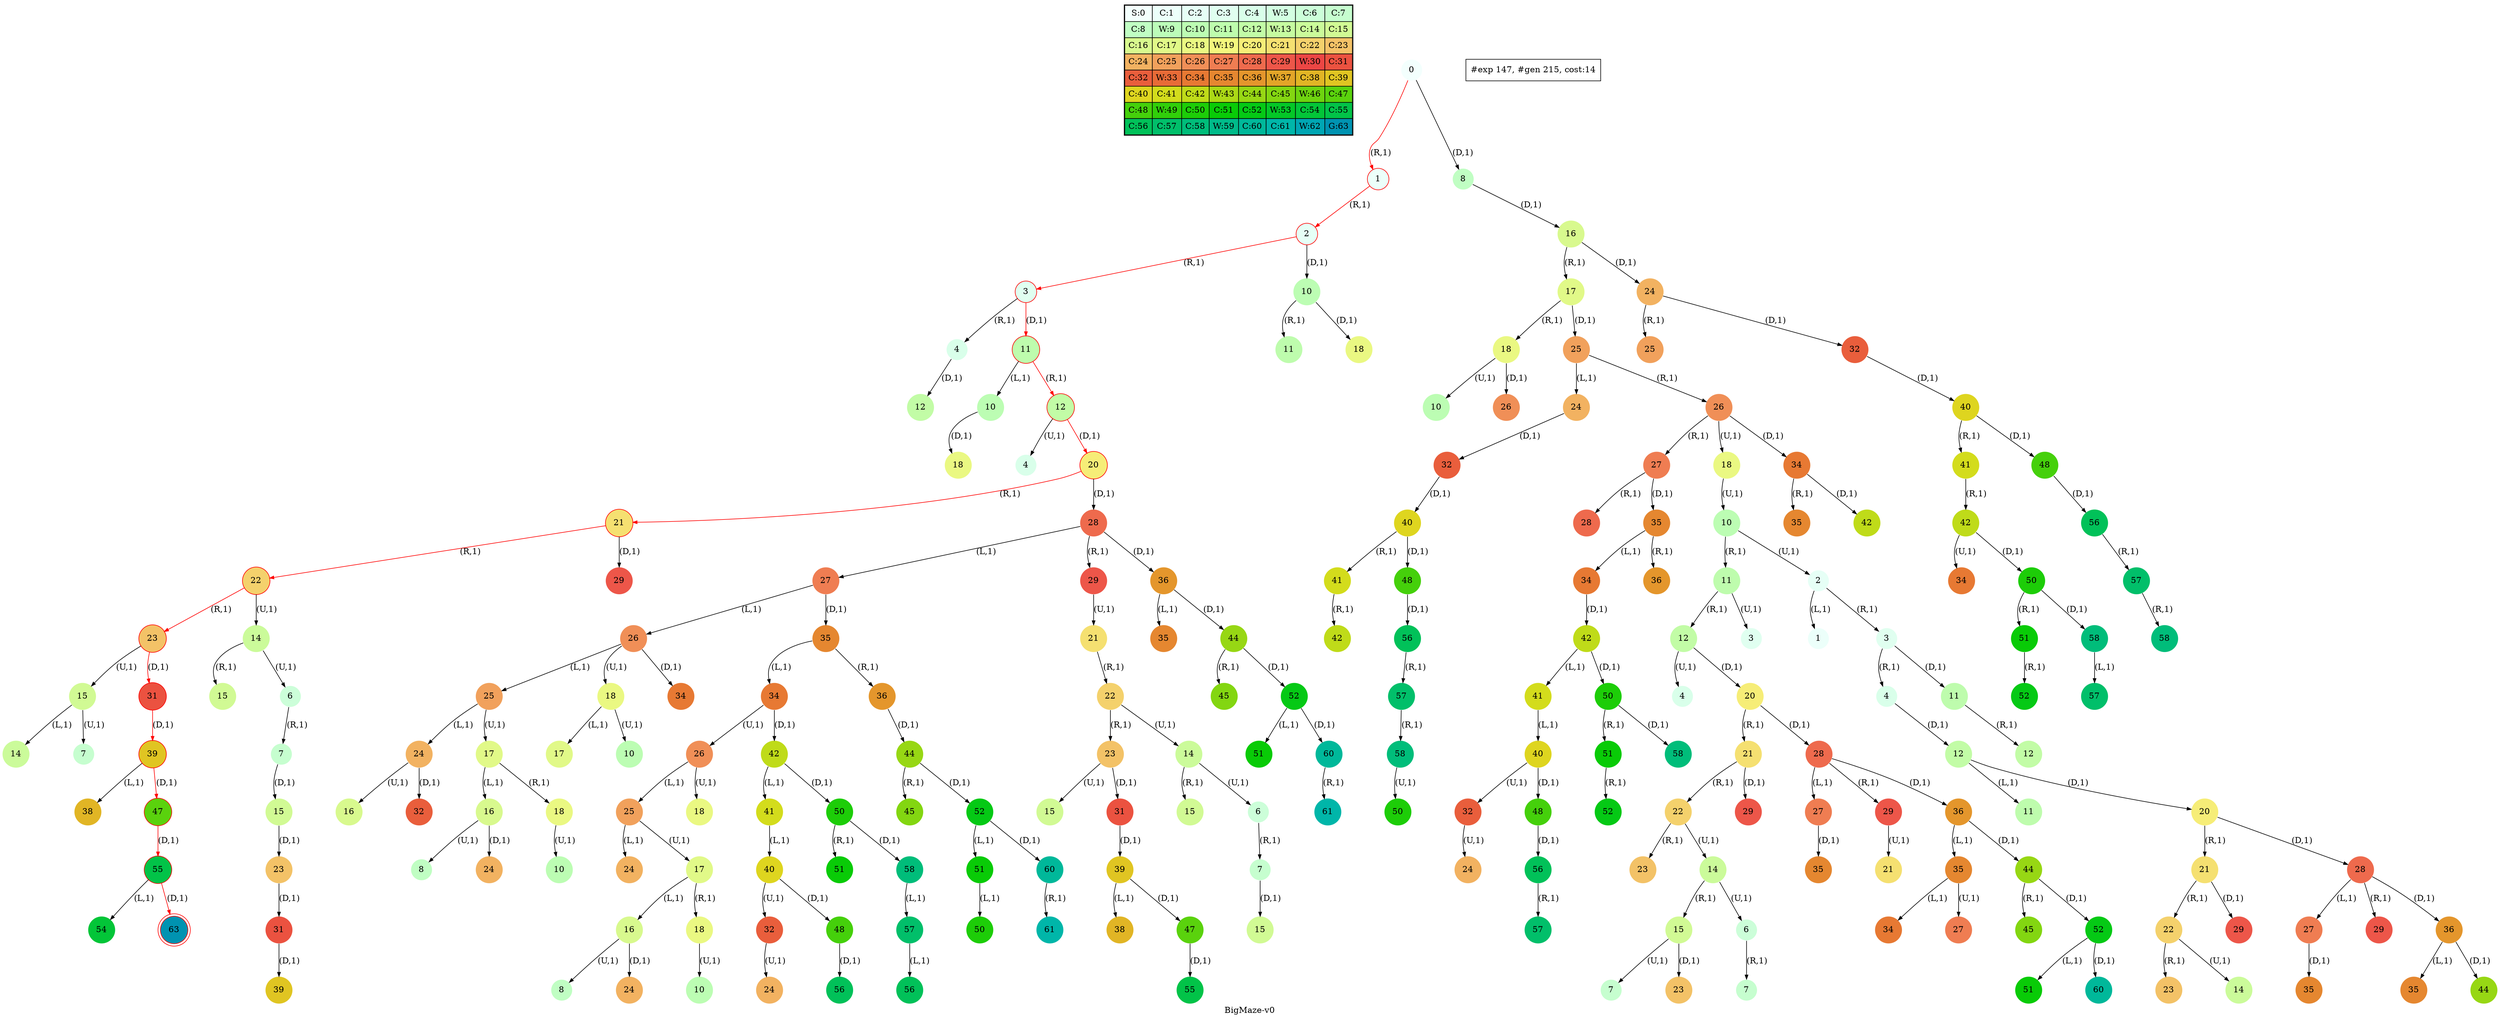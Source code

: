 digraph BigMaze { label="BigMaze-v0"
subgraph MAP {label=Map;map [shape=plaintext label=<<table border="1" cellpadding="5" cellspacing="0" cellborder="1"><tr><td bgcolor="0.46862745 0.04925994 0.99969645 1.        ">S:0</td><td bgcolor="0.45294118 0.07385253 0.99931706 1.        ">C:1</td><td bgcolor="0.4372549  0.09840028 0.99878599 1.        ">C:2</td><td bgcolor="0.42156863 0.12288829 0.99810333 1.        ">C:3</td><td bgcolor="0.40588235 0.1473017  0.99726917 1.        ">C:4</td><td bgcolor="0.39019608 0.17162568 0.99628365 1.        ">W:5</td><td bgcolor="0.3745098  0.19584547 0.99514692 1.        ">C:6</td><td bgcolor="0.35882353 0.21994636 0.99385914 1.        ">C:7</td></tr><tr><td bgcolor="0.34313725 0.24391372 0.99242051 1.        ">C:8</td><td bgcolor="0.32745098 0.267733   0.99083125 1.        ">W:9</td><td bgcolor="0.31176471 0.29138975 0.98909161 1.        ">C:10</td><td bgcolor="0.29607843 0.31486959 0.98720184 1.        ">C:11</td><td bgcolor="0.28039216 0.33815827 0.98516223 1.        ">C:12</td><td bgcolor="0.26470588 0.36124167 0.9829731  1.        ">W:13</td><td bgcolor="0.24901961 0.38410575 0.98063477 1.        ">C:14</td><td bgcolor="0.23333333 0.40673664 0.9781476  1.        ">C:15</td></tr><tr><td bgcolor="0.21764706 0.42912061 0.97551197 1.        ">C:16</td><td bgcolor="0.20196078 0.45124406 0.97272827 1.        ">C:17</td><td bgcolor="0.18627451 0.47309356 0.96979694 1.        ">C:18</td><td bgcolor="0.17058824 0.49465584 0.9667184  1.        ">W:19</td><td bgcolor="0.15490196 0.51591783 0.96349314 1.        ">C:20</td><td bgcolor="0.13921569 0.5368666  0.96012165 1.        ">C:21</td><td bgcolor="0.12352941 0.55748944 0.95660442 1.        ">C:22</td><td bgcolor="0.10784314 0.57777383 0.952942   1.        ">C:23</td></tr><tr><td bgcolor="0.09215686 0.59770746 0.94913494 1.        ">C:24</td><td bgcolor="0.07647059 0.61727822 0.94518383 1.        ">C:25</td><td bgcolor="0.06078431 0.63647424 0.94108925 1.        ">C:26</td><td bgcolor="0.04509804 0.65528385 0.93685184 1.        ">C:27</td><td bgcolor="0.02941176 0.67369564 0.93247223 1.        ">C:28</td><td bgcolor="0.01372549 0.69169844 0.92795109 1.        ">C:29</td><td bgcolor="0.00196078 0.70928131 0.92328911 1.        ">W:30</td><td bgcolor="0.01764706 0.72643357 0.91848699 1.        ">C:31</td></tr><tr><td bgcolor="0.03333333 0.74314483 0.91354546 1.        ">C:32</td><td bgcolor="0.04901961 0.75940492 0.90846527 1.        ">W:33</td><td bgcolor="0.06470588 0.77520398 0.9032472  1.        ">C:34</td><td bgcolor="0.08039216 0.79053241 0.89789203 1.        ">C:35</td><td bgcolor="0.09607843 0.80538092 0.89240058 1.        ">C:36</td><td bgcolor="0.11176471 0.81974048 0.88677369 1.        ">W:37</td><td bgcolor="0.12745098 0.83360239 0.88101219 1.        ">C:38</td><td bgcolor="0.14313725 0.84695821 0.87511698 1.        ">C:39</td></tr><tr><td bgcolor="0.15882353 0.85979985 0.86908895 1.        ">C:40</td><td bgcolor="0.1745098  0.87211951 0.862929   1.        ">C:41</td><td bgcolor="0.19019608 0.88390971 0.85663808 1.        ">C:42</td><td bgcolor="0.20588235 0.89516329 0.85021714 1.        ">W:43</td><td bgcolor="0.22156863 0.90587342 0.84366715 1.        ">C:44</td><td bgcolor="0.2372549  0.9160336  0.83698911 1.        ">C:45</td><td bgcolor="0.25294118 0.92563766 0.83018403 1.        ">W:46</td><td bgcolor="0.26862745 0.93467977 0.82325295 1.        ">C:47</td></tr><tr><td bgcolor="0.28431373 0.94315443 0.81619691 1.        ">C:48</td><td bgcolor="0.3        0.95105652 0.80901699 1.        ">W:49</td><td bgcolor="0.31568627 0.95838122 0.80171428 1.        ">C:50</td><td bgcolor="0.33137255 0.96512409 0.79428989 1.        ">C:51</td><td bgcolor="0.34705882 0.97128103 0.78674494 1.        ">C:52</td><td bgcolor="0.3627451  0.97684832 0.77908057 1.        ">W:53</td><td bgcolor="0.37843137 0.98182256 0.77129796 1.        ">C:54</td><td bgcolor="0.39411765 0.98620075 0.76339828 1.        ">C:55</td></tr><tr><td bgcolor="0.40980392 0.98998021 0.75538273 1.        ">C:56</td><td bgcolor="0.4254902  0.99315867 0.74725253 1.        ">C:57</td><td bgcolor="0.44117647 0.99573418 0.73900892 1.        ">C:58</td><td bgcolor="0.45686275 0.99770518 0.73065313 1.        ">W:59</td><td bgcolor="0.47254902 0.99907048 0.72218645 1.        ">C:60</td><td bgcolor="0.48823529 0.99982925 0.71361015 1.        ">C:61</td><td bgcolor="0.51176471 0.99982925 0.70054304 1.        ">W:62</td><td bgcolor="0.52745098 0.99907048 0.69169844 1.        ">G:63</td></tr></table>>]} 
nodesep=1 ranksep=0.5 node [shape=circle] edge [arrowsize=0.7] 
"0_0" [label=0 style=filled color=white  fillcolor="0.46862745 0.04925994 0.99969645 1.        "]; 
"0_0.1-1" [label=1 style=filled color=white  fillcolor="0.45294118 0.07385253 0.99931706 1.        "color=red ];   "0_0" -> "0_0.1-1" [label="(R,1)" color=red ];  
"0_0.8-3" [label=8 style=filled color=white  fillcolor="0.34313725 0.24391372 0.99242051 1.        "];  "0_0" -> "0_0.8-3" [label="(D,1)" ]; 
"0_0.1.2-1" [label=2 style=filled color=white  fillcolor="0.4372549  0.09840028 0.99878599 1.        "color=red ];   "0_0.1-1" -> "0_0.1.2-1" [label="(R,1)" color=red ];  
"0_0.8.16-3" [label=16 style=filled color=white  fillcolor="0.21764706 0.42912061 0.97551197 1.        "];  "0_0.8-3" -> "0_0.8.16-3" [label="(D,1)" ]; 
"0_0.1.2.3-1" [label=3 style=filled color=white  fillcolor="0.42156863 0.12288829 0.99810333 1.        "color=red ];   "0_0.1.2-1" -> "0_0.1.2.3-1" [label="(R,1)" color=red ];  
"0_0.1.2.10-3" [label=10 style=filled color=white  fillcolor="0.31176471 0.29138975 0.98909161 1.        "];  "0_0.1.2-1" -> "0_0.1.2.10-3" [label="(D,1)" ]; 
"0_0.8.16.17-1" [label=17 style=filled color=white  fillcolor="0.20196078 0.45124406 0.97272827 1.        "];  "0_0.8.16-3" -> "0_0.8.16.17-1" [label="(R,1)" ]; 
"0_0.8.16.24-3" [label=24 style=filled color=white  fillcolor="0.09215686 0.59770746 0.94913494 1.        "];  "0_0.8.16-3" -> "0_0.8.16.24-3" [label="(D,1)" ]; 
"0_0.1.2.3.4-1" [label=4 style=filled color=white  fillcolor="0.40588235 0.1473017  0.99726917 1.        "];  "0_0.1.2.3-1" -> "0_0.1.2.3.4-1" [label="(R,1)" ]; 
"0_0.1.2.3.11-3" [label=11 style=filled color=white  fillcolor="0.29607843 0.31486959 0.98720184 1.        "color=red ];   "0_0.1.2.3-1" -> "0_0.1.2.3.11-3" [label="(D,1)" color=red ];  
"0_0.8.16.17.18-1" [label=18 style=filled color=white  fillcolor="0.18627451 0.47309356 0.96979694 1.        "];  "0_0.8.16.17-1" -> "0_0.8.16.17.18-1" [label="(R,1)" ]; 
"0_0.8.16.17.25-3" [label=25 style=filled color=white  fillcolor="0.07647059 0.61727822 0.94518383 1.        "];  "0_0.8.16.17-1" -> "0_0.8.16.17.25-3" [label="(D,1)" ]; 
"0_0.8.16.24.25-1" [label=25 style=filled color=white  fillcolor="0.07647059 0.61727822 0.94518383 1.        "];  "0_0.8.16.24-3" -> "0_0.8.16.24.25-1" [label="(R,1)" ]; 
"0_0.8.16.24.32-3" [label=32 style=filled color=white  fillcolor="0.03333333 0.74314483 0.91354546 1.        "];  "0_0.8.16.24-3" -> "0_0.8.16.24.32-3" [label="(D,1)" ]; 
"0_0.1.2.10.11-1" [label=11 style=filled color=white  fillcolor="0.29607843 0.31486959 0.98720184 1.        "];  "0_0.1.2.10-3" -> "0_0.1.2.10.11-1" [label="(R,1)" ]; 
"0_0.1.2.10.18-3" [label=18 style=filled color=white  fillcolor="0.18627451 0.47309356 0.96979694 1.        "];  "0_0.1.2.10-3" -> "0_0.1.2.10.18-3" [label="(D,1)" ]; 
"0_0.1.2.3.11.10-0" [label=10 style=filled color=white  fillcolor="0.31176471 0.29138975 0.98909161 1.        "];  "0_0.1.2.3.11-3" -> "0_0.1.2.3.11.10-0" [label="(L,1)" ]; 
"0_0.1.2.3.11.12-1" [label=12 style=filled color=white  fillcolor="0.28039216 0.33815827 0.98516223 1.        "color=red ];   "0_0.1.2.3.11-3" -> "0_0.1.2.3.11.12-1" [label="(R,1)" color=red ];  
"0_0.8.16.24.32.40-3" [label=40 style=filled color=white  fillcolor="0.15882353 0.85979985 0.86908895 1.        "];  "0_0.8.16.24.32-3" -> "0_0.8.16.24.32.40-3" [label="(D,1)" ]; 
"0_0.8.16.17.25.24-0" [label=24 style=filled color=white  fillcolor="0.09215686 0.59770746 0.94913494 1.        "];  "0_0.8.16.17.25-3" -> "0_0.8.16.17.25.24-0" [label="(L,1)" ]; 
"0_0.8.16.17.25.26-1" [label=26 style=filled color=white  fillcolor="0.06078431 0.63647424 0.94108925 1.        "];  "0_0.8.16.17.25-3" -> "0_0.8.16.17.25.26-1" [label="(R,1)" ]; 
"0_0.8.16.17.18.10-2" [label=10 style=filled color=white  fillcolor="0.31176471 0.29138975 0.98909161 1.        "];  "0_0.8.16.17.18-1" -> "0_0.8.16.17.18.10-2" [label="(U,1)" ]; 
"0_0.8.16.17.18.26-3" [label=26 style=filled color=white  fillcolor="0.06078431 0.63647424 0.94108925 1.        "];  "0_0.8.16.17.18-1" -> "0_0.8.16.17.18.26-3" [label="(D,1)" ]; 
"0_0.1.2.3.4.12-3" [label=12 style=filled color=white  fillcolor="0.28039216 0.33815827 0.98516223 1.        "];  "0_0.1.2.3.4-1" -> "0_0.1.2.3.4.12-3" [label="(D,1)" ]; 
"0_0.1.2.3.11.12.4-2" [label=4 style=filled color=white  fillcolor="0.40588235 0.1473017  0.99726917 1.        "];  "0_0.1.2.3.11.12-1" -> "0_0.1.2.3.11.12.4-2" [label="(U,1)" ]; 
"0_0.1.2.3.11.12.20-3" [label=20 style=filled color=white  fillcolor="0.15490196 0.51591783 0.96349314 1.        "color=red ];   "0_0.1.2.3.11.12-1" -> "0_0.1.2.3.11.12.20-3" [label="(D,1)" color=red ];  
"0_0.8.16.17.25.24.32-3" [label=32 style=filled color=white  fillcolor="0.03333333 0.74314483 0.91354546 1.        "];  "0_0.8.16.17.25.24-0" -> "0_0.8.16.17.25.24.32-3" [label="(D,1)" ]; 
"0_0.8.16.17.25.26.27-1" [label=27 style=filled color=white  fillcolor="0.04509804 0.65528385 0.93685184 1.        "];  "0_0.8.16.17.25.26-1" -> "0_0.8.16.17.25.26.27-1" [label="(R,1)" ]; 
"0_0.8.16.17.25.26.18-2" [label=18 style=filled color=white  fillcolor="0.18627451 0.47309356 0.96979694 1.        "];  "0_0.8.16.17.25.26-1" -> "0_0.8.16.17.25.26.18-2" [label="(U,1)" ]; 
"0_0.8.16.17.25.26.34-3" [label=34 style=filled color=white  fillcolor="0.06470588 0.77520398 0.9032472  1.        "];  "0_0.8.16.17.25.26-1" -> "0_0.8.16.17.25.26.34-3" [label="(D,1)" ]; 
"0_0.1.2.3.11.10.18-3" [label=18 style=filled color=white  fillcolor="0.18627451 0.47309356 0.96979694 1.        "];  "0_0.1.2.3.11.10-0" -> "0_0.1.2.3.11.10.18-3" [label="(D,1)" ]; 
"0_0.8.16.24.32.40.41-1" [label=41 style=filled color=white  fillcolor="0.1745098  0.87211951 0.862929   1.        "];  "0_0.8.16.24.32.40-3" -> "0_0.8.16.24.32.40.41-1" [label="(R,1)" ]; 
"0_0.8.16.24.32.40.48-3" [label=48 style=filled color=white  fillcolor="0.28431373 0.94315443 0.81619691 1.        "];  "0_0.8.16.24.32.40-3" -> "0_0.8.16.24.32.40.48-3" [label="(D,1)" ]; 
"0_0.1.2.3.11.12.20.21-1" [label=21 style=filled color=white  fillcolor="0.13921569 0.5368666  0.96012165 1.        "color=red ];   "0_0.1.2.3.11.12.20-3" -> "0_0.1.2.3.11.12.20.21-1" [label="(R,1)" color=red ];  
"0_0.1.2.3.11.12.20.28-3" [label=28 style=filled color=white  fillcolor="0.02941176 0.67369564 0.93247223 1.        "];  "0_0.1.2.3.11.12.20-3" -> "0_0.1.2.3.11.12.20.28-3" [label="(D,1)" ]; 
"0_0.8.16.17.25.26.27.28-1" [label=28 style=filled color=white  fillcolor="0.02941176 0.67369564 0.93247223 1.        "];  "0_0.8.16.17.25.26.27-1" -> "0_0.8.16.17.25.26.27.28-1" [label="(R,1)" ]; 
"0_0.8.16.17.25.26.27.35-3" [label=35 style=filled color=white  fillcolor="0.08039216 0.79053241 0.89789203 1.        "];  "0_0.8.16.17.25.26.27-1" -> "0_0.8.16.17.25.26.27.35-3" [label="(D,1)" ]; 
"0_0.8.16.24.32.40.41.42-1" [label=42 style=filled color=white  fillcolor="0.19019608 0.88390971 0.85663808 1.        "];  "0_0.8.16.24.32.40.41-1" -> "0_0.8.16.24.32.40.41.42-1" [label="(R,1)" ]; 
"0_0.8.16.24.32.40.48.56-3" [label=56 style=filled color=white  fillcolor="0.40980392 0.98998021 0.75538273 1.        "];  "0_0.8.16.24.32.40.48-3" -> "0_0.8.16.24.32.40.48.56-3" [label="(D,1)" ]; 
"0_0.8.16.17.25.26.18.10-2" [label=10 style=filled color=white  fillcolor="0.31176471 0.29138975 0.98909161 1.        "];  "0_0.8.16.17.25.26.18-2" -> "0_0.8.16.17.25.26.18.10-2" [label="(U,1)" ]; 
"0_0.8.16.17.25.26.34.35-1" [label=35 style=filled color=white  fillcolor="0.08039216 0.79053241 0.89789203 1.        "];  "0_0.8.16.17.25.26.34-3" -> "0_0.8.16.17.25.26.34.35-1" [label="(R,1)" ]; 
"0_0.8.16.17.25.26.34.42-3" [label=42 style=filled color=white  fillcolor="0.19019608 0.88390971 0.85663808 1.        "];  "0_0.8.16.17.25.26.34-3" -> "0_0.8.16.17.25.26.34.42-3" [label="(D,1)" ]; 
"0_0.8.16.17.25.24.32.40-3" [label=40 style=filled color=white  fillcolor="0.15882353 0.85979985 0.86908895 1.        "];  "0_0.8.16.17.25.24.32-3" -> "0_0.8.16.17.25.24.32.40-3" [label="(D,1)" ]; 
"0_0.1.2.3.11.12.20.28.27-0" [label=27 style=filled color=white  fillcolor="0.04509804 0.65528385 0.93685184 1.        "];  "0_0.1.2.3.11.12.20.28-3" -> "0_0.1.2.3.11.12.20.28.27-0" [label="(L,1)" ]; 
"0_0.1.2.3.11.12.20.28.29-1" [label=29 style=filled color=white  fillcolor="0.01372549 0.69169844 0.92795109 1.        "];  "0_0.1.2.3.11.12.20.28-3" -> "0_0.1.2.3.11.12.20.28.29-1" [label="(R,1)" ]; 
"0_0.1.2.3.11.12.20.28.36-3" [label=36 style=filled color=white  fillcolor="0.09607843 0.80538092 0.89240058 1.        "];  "0_0.1.2.3.11.12.20.28-3" -> "0_0.1.2.3.11.12.20.28.36-3" [label="(D,1)" ]; 
"0_0.8.16.17.25.26.27.35.34-0" [label=34 style=filled color=white  fillcolor="0.06470588 0.77520398 0.9032472  1.        "];  "0_0.8.16.17.25.26.27.35-3" -> "0_0.8.16.17.25.26.27.35.34-0" [label="(L,1)" ]; 
"0_0.8.16.17.25.26.27.35.36-1" [label=36 style=filled color=white  fillcolor="0.09607843 0.80538092 0.89240058 1.        "];  "0_0.8.16.17.25.26.27.35-3" -> "0_0.8.16.17.25.26.27.35.36-1" [label="(R,1)" ]; 
"0_0.8.16.24.32.40.41.42.34-2" [label=34 style=filled color=white  fillcolor="0.06470588 0.77520398 0.9032472  1.        "];  "0_0.8.16.24.32.40.41.42-1" -> "0_0.8.16.24.32.40.41.42.34-2" [label="(U,1)" ]; 
"0_0.8.16.24.32.40.41.42.50-3" [label=50 style=filled color=white  fillcolor="0.31568627 0.95838122 0.80171428 1.        "];  "0_0.8.16.24.32.40.41.42-1" -> "0_0.8.16.24.32.40.41.42.50-3" [label="(D,1)" ]; 
"0_0.8.16.17.25.24.32.40.41-1" [label=41 style=filled color=white  fillcolor="0.1745098  0.87211951 0.862929   1.        "];  "0_0.8.16.17.25.24.32.40-3" -> "0_0.8.16.17.25.24.32.40.41-1" [label="(R,1)" ]; 
"0_0.8.16.17.25.24.32.40.48-3" [label=48 style=filled color=white  fillcolor="0.28431373 0.94315443 0.81619691 1.        "];  "0_0.8.16.17.25.24.32.40-3" -> "0_0.8.16.17.25.24.32.40.48-3" [label="(D,1)" ]; 
"0_0.8.16.24.32.40.48.56.57-1" [label=57 style=filled color=white  fillcolor="0.4254902  0.99315867 0.74725253 1.        "];  "0_0.8.16.24.32.40.48.56-3" -> "0_0.8.16.24.32.40.48.56.57-1" [label="(R,1)" ]; 
"0_0.8.16.17.25.26.18.10.11-1" [label=11 style=filled color=white  fillcolor="0.29607843 0.31486959 0.98720184 1.        "];  "0_0.8.16.17.25.26.18.10-2" -> "0_0.8.16.17.25.26.18.10.11-1" [label="(R,1)" ]; 
"0_0.8.16.17.25.26.18.10.2-2" [label=2 style=filled color=white  fillcolor="0.4372549  0.09840028 0.99878599 1.        "];  "0_0.8.16.17.25.26.18.10-2" -> "0_0.8.16.17.25.26.18.10.2-2" [label="(U,1)" ]; 
"0_0.1.2.3.11.12.20.21.22-1" [label=22 style=filled color=white  fillcolor="0.12352941 0.55748944 0.95660442 1.        "color=red ];   "0_0.1.2.3.11.12.20.21-1" -> "0_0.1.2.3.11.12.20.21.22-1" [label="(R,1)" color=red ];  
"0_0.1.2.3.11.12.20.21.29-3" [label=29 style=filled color=white  fillcolor="0.01372549 0.69169844 0.92795109 1.        "];  "0_0.1.2.3.11.12.20.21-1" -> "0_0.1.2.3.11.12.20.21.29-3" [label="(D,1)" ]; 
"0_0.1.2.3.11.12.20.28.27.26-0" [label=26 style=filled color=white  fillcolor="0.06078431 0.63647424 0.94108925 1.        "];  "0_0.1.2.3.11.12.20.28.27-0" -> "0_0.1.2.3.11.12.20.28.27.26-0" [label="(L,1)" ]; 
"0_0.1.2.3.11.12.20.28.27.35-3" [label=35 style=filled color=white  fillcolor="0.08039216 0.79053241 0.89789203 1.        "];  "0_0.1.2.3.11.12.20.28.27-0" -> "0_0.1.2.3.11.12.20.28.27.35-3" [label="(D,1)" ]; 
"0_0.8.16.17.25.26.27.35.34.42-3" [label=42 style=filled color=white  fillcolor="0.19019608 0.88390971 0.85663808 1.        "];  "0_0.8.16.17.25.26.27.35.34-0" -> "0_0.8.16.17.25.26.27.35.34.42-3" [label="(D,1)" ]; 
"0_0.8.16.17.25.26.18.10.2.1-0" [label=1 style=filled color=white  fillcolor="0.45294118 0.07385253 0.99931706 1.        "];  "0_0.8.16.17.25.26.18.10.2-2" -> "0_0.8.16.17.25.26.18.10.2.1-0" [label="(L,1)" ]; 
"0_0.8.16.17.25.26.18.10.2.3-1" [label=3 style=filled color=white  fillcolor="0.42156863 0.12288829 0.99810333 1.        "];  "0_0.8.16.17.25.26.18.10.2-2" -> "0_0.8.16.17.25.26.18.10.2.3-1" [label="(R,1)" ]; 
"0_0.1.2.3.11.12.20.21.22.23-1" [label=23 style=filled color=white  fillcolor="0.10784314 0.57777383 0.952942   1.        "color=red ];   "0_0.1.2.3.11.12.20.21.22-1" -> "0_0.1.2.3.11.12.20.21.22.23-1" [label="(R,1)" color=red ];  
"0_0.1.2.3.11.12.20.21.22.14-2" [label=14 style=filled color=white  fillcolor="0.24901961 0.38410575 0.98063477 1.        "];  "0_0.1.2.3.11.12.20.21.22-1" -> "0_0.1.2.3.11.12.20.21.22.14-2" [label="(U,1)" ]; 
"0_0.1.2.3.11.12.20.28.36.35-0" [label=35 style=filled color=white  fillcolor="0.08039216 0.79053241 0.89789203 1.        "];  "0_0.1.2.3.11.12.20.28.36-3" -> "0_0.1.2.3.11.12.20.28.36.35-0" [label="(L,1)" ]; 
"0_0.1.2.3.11.12.20.28.36.44-3" [label=44 style=filled color=white  fillcolor="0.22156863 0.90587342 0.84366715 1.        "];  "0_0.1.2.3.11.12.20.28.36-3" -> "0_0.1.2.3.11.12.20.28.36.44-3" [label="(D,1)" ]; 
"0_0.8.16.24.32.40.41.42.50.51-1" [label=51 style=filled color=white  fillcolor="0.33137255 0.96512409 0.79428989 1.        "];  "0_0.8.16.24.32.40.41.42.50-3" -> "0_0.8.16.24.32.40.41.42.50.51-1" [label="(R,1)" ]; 
"0_0.8.16.24.32.40.41.42.50.58-3" [label=58 style=filled color=white  fillcolor="0.44117647 0.99573418 0.73900892 1.        "];  "0_0.8.16.24.32.40.41.42.50-3" -> "0_0.8.16.24.32.40.41.42.50.58-3" [label="(D,1)" ]; 
"0_0.8.16.24.32.40.48.56.57.58-1" [label=58 style=filled color=white  fillcolor="0.44117647 0.99573418 0.73900892 1.        "];  "0_0.8.16.24.32.40.48.56.57-1" -> "0_0.8.16.24.32.40.48.56.57.58-1" [label="(R,1)" ]; 
"0_0.8.16.17.25.26.18.10.11.12-1" [label=12 style=filled color=white  fillcolor="0.28039216 0.33815827 0.98516223 1.        "];  "0_0.8.16.17.25.26.18.10.11-1" -> "0_0.8.16.17.25.26.18.10.11.12-1" [label="(R,1)" ]; 
"0_0.8.16.17.25.26.18.10.11.3-2" [label=3 style=filled color=white  fillcolor="0.42156863 0.12288829 0.99810333 1.        "];  "0_0.8.16.17.25.26.18.10.11-1" -> "0_0.8.16.17.25.26.18.10.11.3-2" [label="(U,1)" ]; 
"0_0.8.16.17.25.24.32.40.41.42-1" [label=42 style=filled color=white  fillcolor="0.19019608 0.88390971 0.85663808 1.        "];  "0_0.8.16.17.25.24.32.40.41-1" -> "0_0.8.16.17.25.24.32.40.41.42-1" [label="(R,1)" ]; 
"0_0.8.16.17.25.24.32.40.48.56-3" [label=56 style=filled color=white  fillcolor="0.40980392 0.98998021 0.75538273 1.        "];  "0_0.8.16.17.25.24.32.40.48-3" -> "0_0.8.16.17.25.24.32.40.48.56-3" [label="(D,1)" ]; 
"0_0.1.2.3.11.12.20.28.29.21-2" [label=21 style=filled color=white  fillcolor="0.13921569 0.5368666  0.96012165 1.        "];  "0_0.1.2.3.11.12.20.28.29-1" -> "0_0.1.2.3.11.12.20.28.29.21-2" [label="(U,1)" ]; 
"0_0.1.2.3.11.12.20.28.27.35.34-0" [label=34 style=filled color=white  fillcolor="0.06470588 0.77520398 0.9032472  1.        "];  "0_0.1.2.3.11.12.20.28.27.35-3" -> "0_0.1.2.3.11.12.20.28.27.35.34-0" [label="(L,1)" ]; 
"0_0.1.2.3.11.12.20.28.27.35.36-1" [label=36 style=filled color=white  fillcolor="0.09607843 0.80538092 0.89240058 1.        "];  "0_0.1.2.3.11.12.20.28.27.35-3" -> "0_0.1.2.3.11.12.20.28.27.35.36-1" [label="(R,1)" ]; 
"0_0.8.16.17.25.26.18.10.2.3.4-1" [label=4 style=filled color=white  fillcolor="0.40588235 0.1473017  0.99726917 1.        "];  "0_0.8.16.17.25.26.18.10.2.3-1" -> "0_0.8.16.17.25.26.18.10.2.3.4-1" [label="(R,1)" ]; 
"0_0.8.16.17.25.26.18.10.2.3.11-3" [label=11 style=filled color=white  fillcolor="0.29607843 0.31486959 0.98720184 1.        "];  "0_0.8.16.17.25.26.18.10.2.3-1" -> "0_0.8.16.17.25.26.18.10.2.3.11-3" [label="(D,1)" ]; 
"0_0.8.16.17.25.24.32.40.48.56.57-1" [label=57 style=filled color=white  fillcolor="0.4254902  0.99315867 0.74725253 1.        "];  "0_0.8.16.17.25.24.32.40.48.56-3" -> "0_0.8.16.17.25.24.32.40.48.56.57-1" [label="(R,1)" ]; 
"0_0.1.2.3.11.12.20.28.29.21.22-1" [label=22 style=filled color=white  fillcolor="0.12352941 0.55748944 0.95660442 1.        "];  "0_0.1.2.3.11.12.20.28.29.21-2" -> "0_0.1.2.3.11.12.20.28.29.21.22-1" [label="(R,1)" ]; 
"0_0.8.16.17.25.26.27.35.34.42.41-0" [label=41 style=filled color=white  fillcolor="0.1745098  0.87211951 0.862929   1.        "];  "0_0.8.16.17.25.26.27.35.34.42-3" -> "0_0.8.16.17.25.26.27.35.34.42.41-0" [label="(L,1)" ]; 
"0_0.8.16.17.25.26.27.35.34.42.50-3" [label=50 style=filled color=white  fillcolor="0.31568627 0.95838122 0.80171428 1.        "];  "0_0.8.16.17.25.26.27.35.34.42-3" -> "0_0.8.16.17.25.26.27.35.34.42.50-3" [label="(D,1)" ]; 
"0_0.1.2.3.11.12.20.28.27.26.25-0" [label=25 style=filled color=white  fillcolor="0.07647059 0.61727822 0.94518383 1.        "];  "0_0.1.2.3.11.12.20.28.27.26-0" -> "0_0.1.2.3.11.12.20.28.27.26.25-0" [label="(L,1)" ]; 
"0_0.1.2.3.11.12.20.28.27.26.18-2" [label=18 style=filled color=white  fillcolor="0.18627451 0.47309356 0.96979694 1.        "];  "0_0.1.2.3.11.12.20.28.27.26-0" -> "0_0.1.2.3.11.12.20.28.27.26.18-2" [label="(U,1)" ]; 
"0_0.1.2.3.11.12.20.28.27.26.34-3" [label=34 style=filled color=white  fillcolor="0.06470588 0.77520398 0.9032472  1.        "];  "0_0.1.2.3.11.12.20.28.27.26-0" -> "0_0.1.2.3.11.12.20.28.27.26.34-3" [label="(D,1)" ]; 
"0_0.1.2.3.11.12.20.28.36.44.45-1" [label=45 style=filled color=white  fillcolor="0.2372549  0.9160336  0.83698911 1.        "];  "0_0.1.2.3.11.12.20.28.36.44-3" -> "0_0.1.2.3.11.12.20.28.36.44.45-1" [label="(R,1)" ]; 
"0_0.1.2.3.11.12.20.28.36.44.52-3" [label=52 style=filled color=white  fillcolor="0.34705882 0.97128103 0.78674494 1.        "];  "0_0.1.2.3.11.12.20.28.36.44-3" -> "0_0.1.2.3.11.12.20.28.36.44.52-3" [label="(D,1)" ]; 
"0_0.1.2.3.11.12.20.21.22.23.15-2" [label=15 style=filled color=white  fillcolor="0.23333333 0.40673664 0.9781476  1.        "];  "0_0.1.2.3.11.12.20.21.22.23-1" -> "0_0.1.2.3.11.12.20.21.22.23.15-2" [label="(U,1)" ]; 
"0_0.1.2.3.11.12.20.21.22.23.31-3" [label=31 style=filled color=white  fillcolor="0.01764706 0.72643357 0.91848699 1.        "color=red ];   "0_0.1.2.3.11.12.20.21.22.23-1" -> "0_0.1.2.3.11.12.20.21.22.23.31-3" [label="(D,1)" color=red ];  
"0_0.1.2.3.11.12.20.21.22.14.15-1" [label=15 style=filled color=white  fillcolor="0.23333333 0.40673664 0.9781476  1.        "];  "0_0.1.2.3.11.12.20.21.22.14-2" -> "0_0.1.2.3.11.12.20.21.22.14.15-1" [label="(R,1)" ]; 
"0_0.1.2.3.11.12.20.21.22.14.6-2" [label=6 style=filled color=white  fillcolor="0.3745098  0.19584547 0.99514692 1.        "];  "0_0.1.2.3.11.12.20.21.22.14-2" -> "0_0.1.2.3.11.12.20.21.22.14.6-2" [label="(U,1)" ]; 
"0_0.8.16.24.32.40.41.42.50.58.57-0" [label=57 style=filled color=white  fillcolor="0.4254902  0.99315867 0.74725253 1.        "];  "0_0.8.16.24.32.40.41.42.50.58-3" -> "0_0.8.16.24.32.40.41.42.50.58.57-0" [label="(L,1)" ]; 
"0_0.8.16.17.25.26.18.10.11.12.4-2" [label=4 style=filled color=white  fillcolor="0.40588235 0.1473017  0.99726917 1.        "];  "0_0.8.16.17.25.26.18.10.11.12-1" -> "0_0.8.16.17.25.26.18.10.11.12.4-2" [label="(U,1)" ]; 
"0_0.8.16.17.25.26.18.10.11.12.20-3" [label=20 style=filled color=white  fillcolor="0.15490196 0.51591783 0.96349314 1.        "];  "0_0.8.16.17.25.26.18.10.11.12-1" -> "0_0.8.16.17.25.26.18.10.11.12.20-3" [label="(D,1)" ]; 
"0_0.8.16.24.32.40.41.42.50.51.52-1" [label=52 style=filled color=white  fillcolor="0.34705882 0.97128103 0.78674494 1.        "];  "0_0.8.16.24.32.40.41.42.50.51-1" -> "0_0.8.16.24.32.40.41.42.50.51.52-1" [label="(R,1)" ]; 
"0_0.1.2.3.11.12.20.28.27.35.36.44-3" [label=44 style=filled color=white  fillcolor="0.22156863 0.90587342 0.84366715 1.        "];  "0_0.1.2.3.11.12.20.28.27.35.36-1" -> "0_0.1.2.3.11.12.20.28.27.35.36.44-3" [label="(D,1)" ]; 
"0_0.8.16.17.25.26.18.10.2.3.4.12-3" [label=12 style=filled color=white  fillcolor="0.28039216 0.33815827 0.98516223 1.        "];  "0_0.8.16.17.25.26.18.10.2.3.4-1" -> "0_0.8.16.17.25.26.18.10.2.3.4.12-3" [label="(D,1)" ]; 
"0_0.1.2.3.11.12.20.28.27.26.25.24-0" [label=24 style=filled color=white  fillcolor="0.09215686 0.59770746 0.94913494 1.        "];  "0_0.1.2.3.11.12.20.28.27.26.25-0" -> "0_0.1.2.3.11.12.20.28.27.26.25.24-0" [label="(L,1)" ]; 
"0_0.1.2.3.11.12.20.28.27.26.25.17-2" [label=17 style=filled color=white  fillcolor="0.20196078 0.45124406 0.97272827 1.        "];  "0_0.1.2.3.11.12.20.28.27.26.25-0" -> "0_0.1.2.3.11.12.20.28.27.26.25.17-2" [label="(U,1)" ]; 
"0_0.8.16.17.25.26.18.10.11.12.20.21-1" [label=21 style=filled color=white  fillcolor="0.13921569 0.5368666  0.96012165 1.        "];  "0_0.8.16.17.25.26.18.10.11.12.20-3" -> "0_0.8.16.17.25.26.18.10.11.12.20.21-1" [label="(R,1)" ]; 
"0_0.8.16.17.25.26.18.10.11.12.20.28-3" [label=28 style=filled color=white  fillcolor="0.02941176 0.67369564 0.93247223 1.        "];  "0_0.8.16.17.25.26.18.10.11.12.20-3" -> "0_0.8.16.17.25.26.18.10.11.12.20.28-3" [label="(D,1)" ]; 
"0_0.1.2.3.11.12.20.28.29.21.22.23-1" [label=23 style=filled color=white  fillcolor="0.10784314 0.57777383 0.952942   1.        "];  "0_0.1.2.3.11.12.20.28.29.21.22-1" -> "0_0.1.2.3.11.12.20.28.29.21.22.23-1" [label="(R,1)" ]; 
"0_0.1.2.3.11.12.20.28.29.21.22.14-2" [label=14 style=filled color=white  fillcolor="0.24901961 0.38410575 0.98063477 1.        "];  "0_0.1.2.3.11.12.20.28.29.21.22-1" -> "0_0.1.2.3.11.12.20.28.29.21.22.14-2" [label="(U,1)" ]; 
"0_0.1.2.3.11.12.20.28.27.35.34.26-2" [label=26 style=filled color=white  fillcolor="0.06078431 0.63647424 0.94108925 1.        "];  "0_0.1.2.3.11.12.20.28.27.35.34-0" -> "0_0.1.2.3.11.12.20.28.27.35.34.26-2" [label="(U,1)" ]; 
"0_0.1.2.3.11.12.20.28.27.35.34.42-3" [label=42 style=filled color=white  fillcolor="0.19019608 0.88390971 0.85663808 1.        "];  "0_0.1.2.3.11.12.20.28.27.35.34-0" -> "0_0.1.2.3.11.12.20.28.27.35.34.42-3" [label="(D,1)" ]; 
"0_0.8.16.17.25.24.32.40.48.56.57.58-1" [label=58 style=filled color=white  fillcolor="0.44117647 0.99573418 0.73900892 1.        "];  "0_0.8.16.17.25.24.32.40.48.56.57-1" -> "0_0.8.16.17.25.24.32.40.48.56.57.58-1" [label="(R,1)" ]; 
"0_0.8.16.17.25.26.18.10.2.3.11.12-1" [label=12 style=filled color=white  fillcolor="0.28039216 0.33815827 0.98516223 1.        "];  "0_0.8.16.17.25.26.18.10.2.3.11-3" -> "0_0.8.16.17.25.26.18.10.2.3.11.12-1" [label="(R,1)" ]; 
"0_0.8.16.17.25.26.27.35.34.42.50.51-1" [label=51 style=filled color=white  fillcolor="0.33137255 0.96512409 0.79428989 1.        "];  "0_0.8.16.17.25.26.27.35.34.42.50-3" -> "0_0.8.16.17.25.26.27.35.34.42.50.51-1" [label="(R,1)" ]; 
"0_0.8.16.17.25.26.27.35.34.42.50.58-3" [label=58 style=filled color=white  fillcolor="0.44117647 0.99573418 0.73900892 1.        "];  "0_0.8.16.17.25.26.27.35.34.42.50-3" -> "0_0.8.16.17.25.26.27.35.34.42.50.58-3" [label="(D,1)" ]; 
"0_0.1.2.3.11.12.20.28.27.26.18.17-0" [label=17 style=filled color=white  fillcolor="0.20196078 0.45124406 0.97272827 1.        "];  "0_0.1.2.3.11.12.20.28.27.26.18-2" -> "0_0.1.2.3.11.12.20.28.27.26.18.17-0" [label="(L,1)" ]; 
"0_0.1.2.3.11.12.20.28.27.26.18.10-2" [label=10 style=filled color=white  fillcolor="0.31176471 0.29138975 0.98909161 1.        "];  "0_0.1.2.3.11.12.20.28.27.26.18-2" -> "0_0.1.2.3.11.12.20.28.27.26.18.10-2" [label="(U,1)" ]; 
"0_0.1.2.3.11.12.20.21.22.23.31.39-3" [label=39 style=filled color=white  fillcolor="0.14313725 0.84695821 0.87511698 1.        "color=red ];   "0_0.1.2.3.11.12.20.21.22.23.31-3" -> "0_0.1.2.3.11.12.20.21.22.23.31.39-3" [label="(D,1)" color=red ];  
"0_0.8.16.17.25.26.27.35.34.42.41.40-0" [label=40 style=filled color=white  fillcolor="0.15882353 0.85979985 0.86908895 1.        "];  "0_0.8.16.17.25.26.27.35.34.42.41-0" -> "0_0.8.16.17.25.26.27.35.34.42.41.40-0" [label="(L,1)" ]; 
"0_0.1.2.3.11.12.20.28.36.44.52.51-0" [label=51 style=filled color=white  fillcolor="0.33137255 0.96512409 0.79428989 1.        "];  "0_0.1.2.3.11.12.20.28.36.44.52-3" -> "0_0.1.2.3.11.12.20.28.36.44.52.51-0" [label="(L,1)" ]; 
"0_0.1.2.3.11.12.20.28.36.44.52.60-3" [label=60 style=filled color=white  fillcolor="0.47254902 0.99907048 0.72218645 1.        "];  "0_0.1.2.3.11.12.20.28.36.44.52-3" -> "0_0.1.2.3.11.12.20.28.36.44.52.60-3" [label="(D,1)" ]; 
"0_0.1.2.3.11.12.20.21.22.14.6.7-1" [label=7 style=filled color=white  fillcolor="0.35882353 0.21994636 0.99385914 1.        "];  "0_0.1.2.3.11.12.20.21.22.14.6-2" -> "0_0.1.2.3.11.12.20.21.22.14.6.7-1" [label="(R,1)" ]; 
"0_0.1.2.3.11.12.20.21.22.23.15.14-0" [label=14 style=filled color=white  fillcolor="0.24901961 0.38410575 0.98063477 1.        "];  "0_0.1.2.3.11.12.20.21.22.23.15-2" -> "0_0.1.2.3.11.12.20.21.22.23.15.14-0" [label="(L,1)" ]; 
"0_0.1.2.3.11.12.20.21.22.23.15.7-2" [label=7 style=filled color=white  fillcolor="0.35882353 0.21994636 0.99385914 1.        "];  "0_0.1.2.3.11.12.20.21.22.23.15-2" -> "0_0.1.2.3.11.12.20.21.22.23.15.7-2" [label="(U,1)" ]; 
"0_0.1.2.3.11.12.20.28.27.35.36.44.45-1" [label=45 style=filled color=white  fillcolor="0.2372549  0.9160336  0.83698911 1.        "];  "0_0.1.2.3.11.12.20.28.27.35.36.44-3" -> "0_0.1.2.3.11.12.20.28.27.35.36.44.45-1" [label="(R,1)" ]; 
"0_0.1.2.3.11.12.20.28.27.35.36.44.52-3" [label=52 style=filled color=white  fillcolor="0.34705882 0.97128103 0.78674494 1.        "];  "0_0.1.2.3.11.12.20.28.27.35.36.44-3" -> "0_0.1.2.3.11.12.20.28.27.35.36.44.52-3" [label="(D,1)" ]; 
"0_0.1.2.3.11.12.20.28.27.26.25.17.16-0" [label=16 style=filled color=white  fillcolor="0.21764706 0.42912061 0.97551197 1.        "];  "0_0.1.2.3.11.12.20.28.27.26.25.17-2" -> "0_0.1.2.3.11.12.20.28.27.26.25.17.16-0" [label="(L,1)" ]; 
"0_0.1.2.3.11.12.20.28.27.26.25.17.18-1" [label=18 style=filled color=white  fillcolor="0.18627451 0.47309356 0.96979694 1.        "];  "0_0.1.2.3.11.12.20.28.27.26.25.17-2" -> "0_0.1.2.3.11.12.20.28.27.26.25.17.18-1" [label="(R,1)" ]; 
"0_0.1.2.3.11.12.20.28.27.35.34.42.41-0" [label=41 style=filled color=white  fillcolor="0.1745098  0.87211951 0.862929   1.        "];  "0_0.1.2.3.11.12.20.28.27.35.34.42-3" -> "0_0.1.2.3.11.12.20.28.27.35.34.42.41-0" [label="(L,1)" ]; 
"0_0.1.2.3.11.12.20.28.27.35.34.42.50-3" [label=50 style=filled color=white  fillcolor="0.31568627 0.95838122 0.80171428 1.        "];  "0_0.1.2.3.11.12.20.28.27.35.34.42-3" -> "0_0.1.2.3.11.12.20.28.27.35.34.42.50-3" [label="(D,1)" ]; 
"0_0.1.2.3.11.12.20.21.22.14.6.7.15-3" [label=15 style=filled color=white  fillcolor="0.23333333 0.40673664 0.9781476  1.        "];  "0_0.1.2.3.11.12.20.21.22.14.6.7-1" -> "0_0.1.2.3.11.12.20.21.22.14.6.7.15-3" [label="(D,1)" ]; 
"0_0.1.2.3.11.12.20.21.22.23.31.39.38-0" [label=38 style=filled color=white  fillcolor="0.12745098 0.83360239 0.88101219 1.        "];  "0_0.1.2.3.11.12.20.21.22.23.31.39-3" -> "0_0.1.2.3.11.12.20.21.22.23.31.39.38-0" [label="(L,1)" ]; 
"0_0.1.2.3.11.12.20.21.22.23.31.39.47-3" [label=47 style=filled color=white  fillcolor="0.26862745 0.93467977 0.82325295 1.        "color=red ];   "0_0.1.2.3.11.12.20.21.22.23.31.39-3" -> "0_0.1.2.3.11.12.20.21.22.23.31.39.47-3" [label="(D,1)" color=red ];  
"0_0.8.16.17.25.26.18.10.2.3.4.12.11-0" [label=11 style=filled color=white  fillcolor="0.29607843 0.31486959 0.98720184 1.        "];  "0_0.8.16.17.25.26.18.10.2.3.4.12-3" -> "0_0.8.16.17.25.26.18.10.2.3.4.12.11-0" [label="(L,1)" ]; 
"0_0.8.16.17.25.26.18.10.2.3.4.12.20-3" [label=20 style=filled color=white  fillcolor="0.15490196 0.51591783 0.96349314 1.        "];  "0_0.8.16.17.25.26.18.10.2.3.4.12-3" -> "0_0.8.16.17.25.26.18.10.2.3.4.12.20-3" [label="(D,1)" ]; 
"0_0.8.16.17.25.26.18.10.11.12.20.28.27-0" [label=27 style=filled color=white  fillcolor="0.04509804 0.65528385 0.93685184 1.        "];  "0_0.8.16.17.25.26.18.10.11.12.20.28-3" -> "0_0.8.16.17.25.26.18.10.11.12.20.28.27-0" [label="(L,1)" ]; 
"0_0.8.16.17.25.26.18.10.11.12.20.28.29-1" [label=29 style=filled color=white  fillcolor="0.01372549 0.69169844 0.92795109 1.        "];  "0_0.8.16.17.25.26.18.10.11.12.20.28-3" -> "0_0.8.16.17.25.26.18.10.11.12.20.28.29-1" [label="(R,1)" ]; 
"0_0.8.16.17.25.26.18.10.11.12.20.28.36-3" [label=36 style=filled color=white  fillcolor="0.09607843 0.80538092 0.89240058 1.        "];  "0_0.8.16.17.25.26.18.10.11.12.20.28-3" -> "0_0.8.16.17.25.26.18.10.11.12.20.28.36-3" [label="(D,1)" ]; 
"0_0.1.2.3.11.12.20.28.29.21.22.14.15-1" [label=15 style=filled color=white  fillcolor="0.23333333 0.40673664 0.9781476  1.        "];  "0_0.1.2.3.11.12.20.28.29.21.22.14-2" -> "0_0.1.2.3.11.12.20.28.29.21.22.14.15-1" [label="(R,1)" ]; 
"0_0.1.2.3.11.12.20.28.29.21.22.14.6-2" [label=6 style=filled color=white  fillcolor="0.3745098  0.19584547 0.99514692 1.        "];  "0_0.1.2.3.11.12.20.28.29.21.22.14-2" -> "0_0.1.2.3.11.12.20.28.29.21.22.14.6-2" [label="(U,1)" ]; 
"0_0.8.16.17.25.26.18.10.11.12.20.21.22-1" [label=22 style=filled color=white  fillcolor="0.12352941 0.55748944 0.95660442 1.        "];  "0_0.8.16.17.25.26.18.10.11.12.20.21-1" -> "0_0.8.16.17.25.26.18.10.11.12.20.21.22-1" [label="(R,1)" ]; 
"0_0.8.16.17.25.26.18.10.11.12.20.21.29-3" [label=29 style=filled color=white  fillcolor="0.01372549 0.69169844 0.92795109 1.        "];  "0_0.8.16.17.25.26.18.10.11.12.20.21-1" -> "0_0.8.16.17.25.26.18.10.11.12.20.21.29-3" [label="(D,1)" ]; 
"0_0.8.16.17.25.24.32.40.48.56.57.58.50-2" [label=50 style=filled color=white  fillcolor="0.31568627 0.95838122 0.80171428 1.        "];  "0_0.8.16.17.25.24.32.40.48.56.57.58-1" -> "0_0.8.16.17.25.24.32.40.48.56.57.58.50-2" [label="(U,1)" ]; 
"0_0.8.16.17.25.26.27.35.34.42.50.51.52-1" [label=52 style=filled color=white  fillcolor="0.34705882 0.97128103 0.78674494 1.        "];  "0_0.8.16.17.25.26.27.35.34.42.50.51-1" -> "0_0.8.16.17.25.26.27.35.34.42.50.51.52-1" [label="(R,1)" ]; 
"0_0.1.2.3.11.12.20.28.36.44.52.60.61-1" [label=61 style=filled color=white  fillcolor="0.48823529 0.99982925 0.71361015 1.        "];  "0_0.1.2.3.11.12.20.28.36.44.52.60-3" -> "0_0.1.2.3.11.12.20.28.36.44.52.60.61-1" [label="(R,1)" ]; 
"0_0.1.2.3.11.12.20.28.27.35.34.26.25-0" [label=25 style=filled color=white  fillcolor="0.07647059 0.61727822 0.94518383 1.        "];  "0_0.1.2.3.11.12.20.28.27.35.34.26-2" -> "0_0.1.2.3.11.12.20.28.27.35.34.26.25-0" [label="(L,1)" ]; 
"0_0.1.2.3.11.12.20.28.27.35.34.26.18-2" [label=18 style=filled color=white  fillcolor="0.18627451 0.47309356 0.96979694 1.        "];  "0_0.1.2.3.11.12.20.28.27.35.34.26-2" -> "0_0.1.2.3.11.12.20.28.27.35.34.26.18-2" [label="(U,1)" ]; 
"0_0.8.16.17.25.26.27.35.34.42.41.40.32-2" [label=32 style=filled color=white  fillcolor="0.03333333 0.74314483 0.91354546 1.        "];  "0_0.8.16.17.25.26.27.35.34.42.41.40-0" -> "0_0.8.16.17.25.26.27.35.34.42.41.40.32-2" [label="(U,1)" ]; 
"0_0.8.16.17.25.26.27.35.34.42.41.40.48-3" [label=48 style=filled color=white  fillcolor="0.28431373 0.94315443 0.81619691 1.        "];  "0_0.8.16.17.25.26.27.35.34.42.41.40-0" -> "0_0.8.16.17.25.26.27.35.34.42.41.40.48-3" [label="(D,1)" ]; 
"0_0.1.2.3.11.12.20.28.29.21.22.23.15-2" [label=15 style=filled color=white  fillcolor="0.23333333 0.40673664 0.9781476  1.        "];  "0_0.1.2.3.11.12.20.28.29.21.22.23-1" -> "0_0.1.2.3.11.12.20.28.29.21.22.23.15-2" [label="(U,1)" ]; 
"0_0.1.2.3.11.12.20.28.29.21.22.23.31-3" [label=31 style=filled color=white  fillcolor="0.01764706 0.72643357 0.91848699 1.        "];  "0_0.1.2.3.11.12.20.28.29.21.22.23-1" -> "0_0.1.2.3.11.12.20.28.29.21.22.23.31-3" [label="(D,1)" ]; 
"0_0.1.2.3.11.12.20.28.27.26.25.24.16-2" [label=16 style=filled color=white  fillcolor="0.21764706 0.42912061 0.97551197 1.        "];  "0_0.1.2.3.11.12.20.28.27.26.25.24-0" -> "0_0.1.2.3.11.12.20.28.27.26.25.24.16-2" [label="(U,1)" ]; 
"0_0.1.2.3.11.12.20.28.27.26.25.24.32-3" [label=32 style=filled color=white  fillcolor="0.03333333 0.74314483 0.91354546 1.        "];  "0_0.1.2.3.11.12.20.28.27.26.25.24-0" -> "0_0.1.2.3.11.12.20.28.27.26.25.24.32-3" [label="(D,1)" ]; 
"0_0.1.2.3.11.12.20.28.27.35.36.44.52.51-0" [label=51 style=filled color=white  fillcolor="0.33137255 0.96512409 0.79428989 1.        "];  "0_0.1.2.3.11.12.20.28.27.35.36.44.52-3" -> "0_0.1.2.3.11.12.20.28.27.35.36.44.52.51-0" [label="(L,1)" ]; 
"0_0.1.2.3.11.12.20.28.27.35.36.44.52.60-3" [label=60 style=filled color=white  fillcolor="0.47254902 0.99907048 0.72218645 1.        "];  "0_0.1.2.3.11.12.20.28.27.35.36.44.52-3" -> "0_0.1.2.3.11.12.20.28.27.35.36.44.52.60-3" [label="(D,1)" ]; 
"0_0.1.2.3.11.12.20.28.27.35.34.42.50.51-1" [label=51 style=filled color=white  fillcolor="0.33137255 0.96512409 0.79428989 1.        "];  "0_0.1.2.3.11.12.20.28.27.35.34.42.50-3" -> "0_0.1.2.3.11.12.20.28.27.35.34.42.50.51-1" [label="(R,1)" ]; 
"0_0.1.2.3.11.12.20.28.27.35.34.42.50.58-3" [label=58 style=filled color=white  fillcolor="0.44117647 0.99573418 0.73900892 1.        "];  "0_0.1.2.3.11.12.20.28.27.35.34.42.50-3" -> "0_0.1.2.3.11.12.20.28.27.35.34.42.50.58-3" [label="(D,1)" ]; 
"0_0.8.16.17.25.26.18.10.11.12.20.28.36.35-0" [label=35 style=filled color=white  fillcolor="0.08039216 0.79053241 0.89789203 1.        "];  "0_0.8.16.17.25.26.18.10.11.12.20.28.36-3" -> "0_0.8.16.17.25.26.18.10.11.12.20.28.36.35-0" [label="(L,1)" ]; 
"0_0.8.16.17.25.26.18.10.11.12.20.28.36.44-3" [label=44 style=filled color=white  fillcolor="0.22156863 0.90587342 0.84366715 1.        "];  "0_0.8.16.17.25.26.18.10.11.12.20.28.36-3" -> "0_0.8.16.17.25.26.18.10.11.12.20.28.36.44-3" [label="(D,1)" ]; 
"0_0.1.2.3.11.12.20.28.29.21.22.23.31.39-3" [label=39 style=filled color=white  fillcolor="0.14313725 0.84695821 0.87511698 1.        "];  "0_0.1.2.3.11.12.20.28.29.21.22.23.31-3" -> "0_0.1.2.3.11.12.20.28.29.21.22.23.31.39-3" [label="(D,1)" ]; 
"0_0.8.16.17.25.26.27.35.34.42.41.40.32.24-2" [label=24 style=filled color=white  fillcolor="0.09215686 0.59770746 0.94913494 1.        "];  "0_0.8.16.17.25.26.27.35.34.42.41.40.32-2" -> "0_0.8.16.17.25.26.27.35.34.42.41.40.32.24-2" [label="(U,1)" ]; 
"0_0.1.2.3.11.12.20.28.27.26.25.17.18.10-2" [label=10 style=filled color=white  fillcolor="0.31176471 0.29138975 0.98909161 1.        "];  "0_0.1.2.3.11.12.20.28.27.26.25.17.18-1" -> "0_0.1.2.3.11.12.20.28.27.26.25.17.18.10-2" [label="(U,1)" ]; 
"0_0.1.2.3.11.12.20.21.22.14.6.7.15.23-3" [label=23 style=filled color=white  fillcolor="0.10784314 0.57777383 0.952942   1.        "];  "0_0.1.2.3.11.12.20.21.22.14.6.7.15-3" -> "0_0.1.2.3.11.12.20.21.22.14.6.7.15.23-3" [label="(D,1)" ]; 
"0_0.8.16.17.25.26.18.10.2.3.4.12.20.21-1" [label=21 style=filled color=white  fillcolor="0.13921569 0.5368666  0.96012165 1.        "];  "0_0.8.16.17.25.26.18.10.2.3.4.12.20-3" -> "0_0.8.16.17.25.26.18.10.2.3.4.12.20.21-1" [label="(R,1)" ]; 
"0_0.8.16.17.25.26.18.10.2.3.4.12.20.28-3" [label=28 style=filled color=white  fillcolor="0.02941176 0.67369564 0.93247223 1.        "];  "0_0.8.16.17.25.26.18.10.2.3.4.12.20-3" -> "0_0.8.16.17.25.26.18.10.2.3.4.12.20.28-3" [label="(D,1)" ]; 
"0_0.1.2.3.11.12.20.21.22.23.31.39.47.55-3" [label=55 style=filled color=white  fillcolor="0.39411765 0.98620075 0.76339828 1.        "color=red ];   "0_0.1.2.3.11.12.20.21.22.23.31.39.47-3" -> "0_0.1.2.3.11.12.20.21.22.23.31.39.47.55-3" [label="(D,1)" color=red ];  
"0_0.8.16.17.25.26.18.10.11.12.20.28.29.21-2" [label=21 style=filled color=white  fillcolor="0.13921569 0.5368666  0.96012165 1.        "];  "0_0.8.16.17.25.26.18.10.11.12.20.28.29-1" -> "0_0.8.16.17.25.26.18.10.11.12.20.28.29.21-2" [label="(U,1)" ]; 
"0_0.8.16.17.25.26.18.10.11.12.20.28.27.35-3" [label=35 style=filled color=white  fillcolor="0.08039216 0.79053241 0.89789203 1.        "];  "0_0.8.16.17.25.26.18.10.11.12.20.28.27-0" -> "0_0.8.16.17.25.26.18.10.11.12.20.28.27.35-3" [label="(D,1)" ]; 
"0_0.8.16.17.25.26.27.35.34.42.41.40.48.56-3" [label=56 style=filled color=white  fillcolor="0.40980392 0.98998021 0.75538273 1.        "];  "0_0.8.16.17.25.26.27.35.34.42.41.40.48-3" -> "0_0.8.16.17.25.26.27.35.34.42.41.40.48.56-3" [label="(D,1)" ]; 
"0_0.1.2.3.11.12.20.28.27.35.34.42.41.40-0" [label=40 style=filled color=white  fillcolor="0.15882353 0.85979985 0.86908895 1.        "];  "0_0.1.2.3.11.12.20.28.27.35.34.42.41-0" -> "0_0.1.2.3.11.12.20.28.27.35.34.42.41.40-0" [label="(L,1)" ]; 
"0_0.1.2.3.11.12.20.28.29.21.22.14.6.7-1" [label=7 style=filled color=white  fillcolor="0.35882353 0.21994636 0.99385914 1.        "];  "0_0.1.2.3.11.12.20.28.29.21.22.14.6-2" -> "0_0.1.2.3.11.12.20.28.29.21.22.14.6.7-1" [label="(R,1)" ]; 
"0_0.8.16.17.25.26.18.10.11.12.20.21.22.23-1" [label=23 style=filled color=white  fillcolor="0.10784314 0.57777383 0.952942   1.        "];  "0_0.8.16.17.25.26.18.10.11.12.20.21.22-1" -> "0_0.8.16.17.25.26.18.10.11.12.20.21.22.23-1" [label="(R,1)" ]; 
"0_0.8.16.17.25.26.18.10.11.12.20.21.22.14-2" [label=14 style=filled color=white  fillcolor="0.24901961 0.38410575 0.98063477 1.        "];  "0_0.8.16.17.25.26.18.10.11.12.20.21.22-1" -> "0_0.8.16.17.25.26.18.10.11.12.20.21.22.14-2" [label="(U,1)" ]; 
"0_0.1.2.3.11.12.20.28.27.26.25.17.16.8-2" [label=8 style=filled color=white  fillcolor="0.34313725 0.24391372 0.99242051 1.        "];  "0_0.1.2.3.11.12.20.28.27.26.25.17.16-0" -> "0_0.1.2.3.11.12.20.28.27.26.25.17.16.8-2" [label="(U,1)" ]; 
"0_0.1.2.3.11.12.20.28.27.26.25.17.16.24-3" [label=24 style=filled color=white  fillcolor="0.09215686 0.59770746 0.94913494 1.        "];  "0_0.1.2.3.11.12.20.28.27.26.25.17.16-0" -> "0_0.1.2.3.11.12.20.28.27.26.25.17.16.24-3" [label="(D,1)" ]; 
"0_0.1.2.3.11.12.20.28.27.35.34.26.25.24-0" [label=24 style=filled color=white  fillcolor="0.09215686 0.59770746 0.94913494 1.        "];  "0_0.1.2.3.11.12.20.28.27.35.34.26.25-0" -> "0_0.1.2.3.11.12.20.28.27.35.34.26.25.24-0" [label="(L,1)" ]; 
"0_0.1.2.3.11.12.20.28.27.35.34.26.25.17-2" [label=17 style=filled color=white  fillcolor="0.20196078 0.45124406 0.97272827 1.        "];  "0_0.1.2.3.11.12.20.28.27.35.34.26.25-0" -> "0_0.1.2.3.11.12.20.28.27.35.34.26.25.17-2" [label="(U,1)" ]; 
"0_0.1.2.3.11.12.20.28.27.35.36.44.52.60.61-1" [label=61 style=filled color=white  fillcolor="0.48823529 0.99982925 0.71361015 1.        "];  "0_0.1.2.3.11.12.20.28.27.35.36.44.52.60-3" -> "0_0.1.2.3.11.12.20.28.27.35.36.44.52.60.61-1" [label="(R,1)" ]; 
"0_0.8.16.17.25.26.18.10.11.12.20.28.36.44.45-1" [label=45 style=filled color=white  fillcolor="0.2372549  0.9160336  0.83698911 1.        "];  "0_0.8.16.17.25.26.18.10.11.12.20.28.36.44-3" -> "0_0.8.16.17.25.26.18.10.11.12.20.28.36.44.45-1" [label="(R,1)" ]; 
"0_0.8.16.17.25.26.18.10.11.12.20.28.36.44.52-3" [label=52 style=filled color=white  fillcolor="0.34705882 0.97128103 0.78674494 1.        "];  "0_0.8.16.17.25.26.18.10.11.12.20.28.36.44-3" -> "0_0.8.16.17.25.26.18.10.11.12.20.28.36.44.52-3" [label="(D,1)" ]; 
"0_0.1.2.3.11.12.20.21.22.14.6.7.15.23.31-3" [label=31 style=filled color=white  fillcolor="0.01764706 0.72643357 0.91848699 1.        "];  "0_0.1.2.3.11.12.20.21.22.14.6.7.15.23-3" -> "0_0.1.2.3.11.12.20.21.22.14.6.7.15.23.31-3" [label="(D,1)" ]; 
"0_0.1.2.3.11.12.20.28.27.35.34.26.25.17.16-0" [label=16 style=filled color=white  fillcolor="0.21764706 0.42912061 0.97551197 1.        "];  "0_0.1.2.3.11.12.20.28.27.35.34.26.25.17-2" -> "0_0.1.2.3.11.12.20.28.27.35.34.26.25.17.16-0" [label="(L,1)" ]; 
"0_0.1.2.3.11.12.20.28.27.35.34.26.25.17.18-1" [label=18 style=filled color=white  fillcolor="0.18627451 0.47309356 0.96979694 1.        "];  "0_0.1.2.3.11.12.20.28.27.35.34.26.25.17-2" -> "0_0.1.2.3.11.12.20.28.27.35.34.26.25.17.18-1" [label="(R,1)" ]; 
"0_0.8.16.17.25.26.18.10.2.3.4.12.20.28.27-0" [label=27 style=filled color=white  fillcolor="0.04509804 0.65528385 0.93685184 1.        "];  "0_0.8.16.17.25.26.18.10.2.3.4.12.20.28-3" -> "0_0.8.16.17.25.26.18.10.2.3.4.12.20.28.27-0" [label="(L,1)" ]; 
"0_0.8.16.17.25.26.18.10.2.3.4.12.20.28.29-1" [label=29 style=filled color=white  fillcolor="0.01372549 0.69169844 0.92795109 1.        "];  "0_0.8.16.17.25.26.18.10.2.3.4.12.20.28-3" -> "0_0.8.16.17.25.26.18.10.2.3.4.12.20.28.29-1" [label="(R,1)" ]; 
"0_0.8.16.17.25.26.18.10.2.3.4.12.20.28.36-3" [label=36 style=filled color=white  fillcolor="0.09607843 0.80538092 0.89240058 1.        "];  "0_0.8.16.17.25.26.18.10.2.3.4.12.20.28-3" -> "0_0.8.16.17.25.26.18.10.2.3.4.12.20.28.36-3" [label="(D,1)" ]; 
"0_0.1.2.3.11.12.20.28.27.35.34.42.50.58.57-0" [label=57 style=filled color=white  fillcolor="0.4254902  0.99315867 0.74725253 1.        "];  "0_0.1.2.3.11.12.20.28.27.35.34.42.50.58-3" -> "0_0.1.2.3.11.12.20.28.27.35.34.42.50.58.57-0" [label="(L,1)" ]; 
"0_0.1.2.3.11.12.20.28.29.21.22.23.31.39.38-0" [label=38 style=filled color=white  fillcolor="0.12745098 0.83360239 0.88101219 1.        "];  "0_0.1.2.3.11.12.20.28.29.21.22.23.31.39-3" -> "0_0.1.2.3.11.12.20.28.29.21.22.23.31.39.38-0" [label="(L,1)" ]; 
"0_0.1.2.3.11.12.20.28.29.21.22.23.31.39.47-3" [label=47 style=filled color=white  fillcolor="0.26862745 0.93467977 0.82325295 1.        "];  "0_0.1.2.3.11.12.20.28.29.21.22.23.31.39-3" -> "0_0.1.2.3.11.12.20.28.29.21.22.23.31.39.47-3" [label="(D,1)" ]; 
"0_0.8.16.17.25.26.18.10.2.3.4.12.20.21.22-1" [label=22 style=filled color=white  fillcolor="0.12352941 0.55748944 0.95660442 1.        "];  "0_0.8.16.17.25.26.18.10.2.3.4.12.20.21-1" -> "0_0.8.16.17.25.26.18.10.2.3.4.12.20.21.22-1" [label="(R,1)" ]; 
"0_0.8.16.17.25.26.18.10.2.3.4.12.20.21.29-3" [label=29 style=filled color=white  fillcolor="0.01372549 0.69169844 0.92795109 1.        "];  "0_0.8.16.17.25.26.18.10.2.3.4.12.20.21-1" -> "0_0.8.16.17.25.26.18.10.2.3.4.12.20.21.29-3" [label="(D,1)" ]; 
"0_0.8.16.17.25.26.18.10.11.12.20.28.36.35.34-0" [label=34 style=filled color=white  fillcolor="0.06470588 0.77520398 0.9032472  1.        "];  "0_0.8.16.17.25.26.18.10.11.12.20.28.36.35-0" -> "0_0.8.16.17.25.26.18.10.11.12.20.28.36.35.34-0" [label="(L,1)" ]; 
"0_0.8.16.17.25.26.18.10.11.12.20.28.36.35.27-2" [label=27 style=filled color=white  fillcolor="0.04509804 0.65528385 0.93685184 1.        "];  "0_0.8.16.17.25.26.18.10.11.12.20.28.36.35-0" -> "0_0.8.16.17.25.26.18.10.11.12.20.28.36.35.27-2" [label="(U,1)" ]; 
"0_0.1.2.3.11.12.20.28.27.35.36.44.52.51.50-0" [label=50 style=filled color=white  fillcolor="0.31568627 0.95838122 0.80171428 1.        "];  "0_0.1.2.3.11.12.20.28.27.35.36.44.52.51-0" -> "0_0.1.2.3.11.12.20.28.27.35.36.44.52.51.50-0" [label="(L,1)" ]; 
"0_0.8.16.17.25.26.27.35.34.42.41.40.48.56.57-1" [label=57 style=filled color=white  fillcolor="0.4254902  0.99315867 0.74725253 1.        "];  "0_0.8.16.17.25.26.27.35.34.42.41.40.48.56-3" -> "0_0.8.16.17.25.26.27.35.34.42.41.40.48.56.57-1" [label="(R,1)" ]; 
"0_0.1.2.3.11.12.20.21.22.23.31.39.47.55.54-0" [label=54 style=filled color=white  fillcolor="0.37843137 0.98182256 0.77129796 1.        "];  "0_0.1.2.3.11.12.20.21.22.23.31.39.47.55-3" -> "0_0.1.2.3.11.12.20.21.22.23.31.39.47.55.54-0" [label="(L,1)" ]; 
"0_0.1.2.3.11.12.20.21.22.23.31.39.47.55.63-3" [label=63 style=filled color=red peripheries=2 fillcolor="0.52745098 0.99907048 0.69169844 1.        "color=red ];   "0_0.1.2.3.11.12.20.21.22.23.31.39.47.55-3" -> "0_0.1.2.3.11.12.20.21.22.23.31.39.47.55.63-3" [label="(D,1)" color=red ];  
"0_0.1.2.3.11.12.20.28.27.35.34.42.41.40.32-2" [label=32 style=filled color=white  fillcolor="0.03333333 0.74314483 0.91354546 1.        "];  "0_0.1.2.3.11.12.20.28.27.35.34.42.41.40-0" -> "0_0.1.2.3.11.12.20.28.27.35.34.42.41.40.32-2" [label="(U,1)" ]; 
"0_0.1.2.3.11.12.20.28.27.35.34.42.41.40.48-3" [label=48 style=filled color=white  fillcolor="0.28431373 0.94315443 0.81619691 1.        "];  "0_0.1.2.3.11.12.20.28.27.35.34.42.41.40-0" -> "0_0.1.2.3.11.12.20.28.27.35.34.42.41.40.48-3" [label="(D,1)" ]; 
"0_0.8.16.17.25.26.18.10.11.12.20.21.22.14.15-1" [label=15 style=filled color=white  fillcolor="0.23333333 0.40673664 0.9781476  1.        "];  "0_0.8.16.17.25.26.18.10.11.12.20.21.22.14-2" -> "0_0.8.16.17.25.26.18.10.11.12.20.21.22.14.15-1" [label="(R,1)" ]; 
"0_0.8.16.17.25.26.18.10.11.12.20.21.22.14.6-2" [label=6 style=filled color=white  fillcolor="0.3745098  0.19584547 0.99514692 1.        "];  "0_0.8.16.17.25.26.18.10.11.12.20.21.22.14-2" -> "0_0.8.16.17.25.26.18.10.11.12.20.21.22.14.6-2" [label="(U,1)" ]; 
"0_0.1.2.3.11.12.20.28.29.21.22.14.6.7.15-3" [label=15 style=filled color=white  fillcolor="0.23333333 0.40673664 0.9781476  1.        "];  "0_0.1.2.3.11.12.20.28.29.21.22.14.6.7-1" -> "0_0.1.2.3.11.12.20.28.29.21.22.14.6.7.15-3" [label="(D,1)" ]; 
"0_0.1.2.3.11.12.20.21.22.14.6.7.15.23.31.39-3" [label=39 style=filled color=white  fillcolor="0.14313725 0.84695821 0.87511698 1.        "];  "0_0.1.2.3.11.12.20.21.22.14.6.7.15.23.31-3" -> "0_0.1.2.3.11.12.20.21.22.14.6.7.15.23.31.39-3" [label="(D,1)" ]; 
"0_0.1.2.3.11.12.20.28.29.21.22.23.31.39.47.55-3" [label=55 style=filled color=white  fillcolor="0.39411765 0.98620075 0.76339828 1.        "];  "0_0.1.2.3.11.12.20.28.29.21.22.23.31.39.47-3" -> "0_0.1.2.3.11.12.20.28.29.21.22.23.31.39.47.55-3" [label="(D,1)" ]; 
"0_0.8.16.17.25.26.18.10.11.12.20.21.22.14.6.7-1" [label=7 style=filled color=white  fillcolor="0.35882353 0.21994636 0.99385914 1.        "];  "0_0.8.16.17.25.26.18.10.11.12.20.21.22.14.6-2" -> "0_0.8.16.17.25.26.18.10.11.12.20.21.22.14.6.7-1" [label="(R,1)" ]; 
"0_0.8.16.17.25.26.18.10.11.12.20.21.22.14.15.7-2" [label=7 style=filled color=white  fillcolor="0.35882353 0.21994636 0.99385914 1.        "];  "0_0.8.16.17.25.26.18.10.11.12.20.21.22.14.15-1" -> "0_0.8.16.17.25.26.18.10.11.12.20.21.22.14.15.7-2" [label="(U,1)" ]; 
"0_0.8.16.17.25.26.18.10.11.12.20.21.22.14.15.23-3" [label=23 style=filled color=white  fillcolor="0.10784314 0.57777383 0.952942   1.        "];  "0_0.8.16.17.25.26.18.10.11.12.20.21.22.14.15-1" -> "0_0.8.16.17.25.26.18.10.11.12.20.21.22.14.15.23-3" [label="(D,1)" ]; 
"0_0.1.2.3.11.12.20.28.27.35.34.42.41.40.32.24-2" [label=24 style=filled color=white  fillcolor="0.09215686 0.59770746 0.94913494 1.        "];  "0_0.1.2.3.11.12.20.28.27.35.34.42.41.40.32-2" -> "0_0.1.2.3.11.12.20.28.27.35.34.42.41.40.32.24-2" [label="(U,1)" ]; 
"0_0.8.16.17.25.26.18.10.11.12.20.28.36.44.52.51-0" [label=51 style=filled color=white  fillcolor="0.33137255 0.96512409 0.79428989 1.        "];  "0_0.8.16.17.25.26.18.10.11.12.20.28.36.44.52-3" -> "0_0.8.16.17.25.26.18.10.11.12.20.28.36.44.52.51-0" [label="(L,1)" ]; 
"0_0.8.16.17.25.26.18.10.11.12.20.28.36.44.52.60-3" [label=60 style=filled color=white  fillcolor="0.47254902 0.99907048 0.72218645 1.        "];  "0_0.8.16.17.25.26.18.10.11.12.20.28.36.44.52-3" -> "0_0.8.16.17.25.26.18.10.11.12.20.28.36.44.52.60-3" [label="(D,1)" ]; 
"0_0.1.2.3.11.12.20.28.27.35.34.26.25.17.18.10-2" [label=10 style=filled color=white  fillcolor="0.31176471 0.29138975 0.98909161 1.        "];  "0_0.1.2.3.11.12.20.28.27.35.34.26.25.17.18-1" -> "0_0.1.2.3.11.12.20.28.27.35.34.26.25.17.18.10-2" [label="(U,1)" ]; 
"0_0.1.2.3.11.12.20.28.27.35.34.42.50.58.57.56-0" [label=56 style=filled color=white  fillcolor="0.40980392 0.98998021 0.75538273 1.        "];  "0_0.1.2.3.11.12.20.28.27.35.34.42.50.58.57-0" -> "0_0.1.2.3.11.12.20.28.27.35.34.42.50.58.57.56-0" [label="(L,1)" ]; 
"0_0.8.16.17.25.26.18.10.2.3.4.12.20.28.36.35-0" [label=35 style=filled color=white  fillcolor="0.08039216 0.79053241 0.89789203 1.        "];  "0_0.8.16.17.25.26.18.10.2.3.4.12.20.28.36-3" -> "0_0.8.16.17.25.26.18.10.2.3.4.12.20.28.36.35-0" [label="(L,1)" ]; 
"0_0.8.16.17.25.26.18.10.2.3.4.12.20.28.36.44-3" [label=44 style=filled color=white  fillcolor="0.22156863 0.90587342 0.84366715 1.        "];  "0_0.8.16.17.25.26.18.10.2.3.4.12.20.28.36-3" -> "0_0.8.16.17.25.26.18.10.2.3.4.12.20.28.36.44-3" [label="(D,1)" ]; 
"0_0.8.16.17.25.26.18.10.2.3.4.12.20.21.22.23-1" [label=23 style=filled color=white  fillcolor="0.10784314 0.57777383 0.952942   1.        "];  "0_0.8.16.17.25.26.18.10.2.3.4.12.20.21.22-1" -> "0_0.8.16.17.25.26.18.10.2.3.4.12.20.21.22.23-1" [label="(R,1)" ]; 
"0_0.8.16.17.25.26.18.10.2.3.4.12.20.21.22.14-2" [label=14 style=filled color=white  fillcolor="0.24901961 0.38410575 0.98063477 1.        "];  "0_0.8.16.17.25.26.18.10.2.3.4.12.20.21.22-1" -> "0_0.8.16.17.25.26.18.10.2.3.4.12.20.21.22.14-2" [label="(U,1)" ]; 
"0_0.1.2.3.11.12.20.28.27.35.34.42.41.40.48.56-3" [label=56 style=filled color=white  fillcolor="0.40980392 0.98998021 0.75538273 1.        "];  "0_0.1.2.3.11.12.20.28.27.35.34.42.41.40.48-3" -> "0_0.1.2.3.11.12.20.28.27.35.34.42.41.40.48.56-3" [label="(D,1)" ]; 
"0_0.8.16.17.25.26.18.10.2.3.4.12.20.28.27.35-3" [label=35 style=filled color=white  fillcolor="0.08039216 0.79053241 0.89789203 1.        "];  "0_0.8.16.17.25.26.18.10.2.3.4.12.20.28.27-0" -> "0_0.8.16.17.25.26.18.10.2.3.4.12.20.28.27.35-3" [label="(D,1)" ]; 
"0_0.1.2.3.11.12.20.28.27.35.34.26.25.17.16.8-2" [label=8 style=filled color=white  fillcolor="0.34313725 0.24391372 0.99242051 1.        "];  "0_0.1.2.3.11.12.20.28.27.35.34.26.25.17.16-0" -> "0_0.1.2.3.11.12.20.28.27.35.34.26.25.17.16.8-2" [label="(U,1)" ]; 
"0_0.1.2.3.11.12.20.28.27.35.34.26.25.17.16.24-3" [label=24 style=filled color=white  fillcolor="0.09215686 0.59770746 0.94913494 1.        "];  "0_0.1.2.3.11.12.20.28.27.35.34.26.25.17.16-0" -> "0_0.1.2.3.11.12.20.28.27.35.34.26.25.17.16.24-3" [label="(D,1)" ]; 
 "#exp 147, #gen 215, cost:14" [ shape=box ];
}
